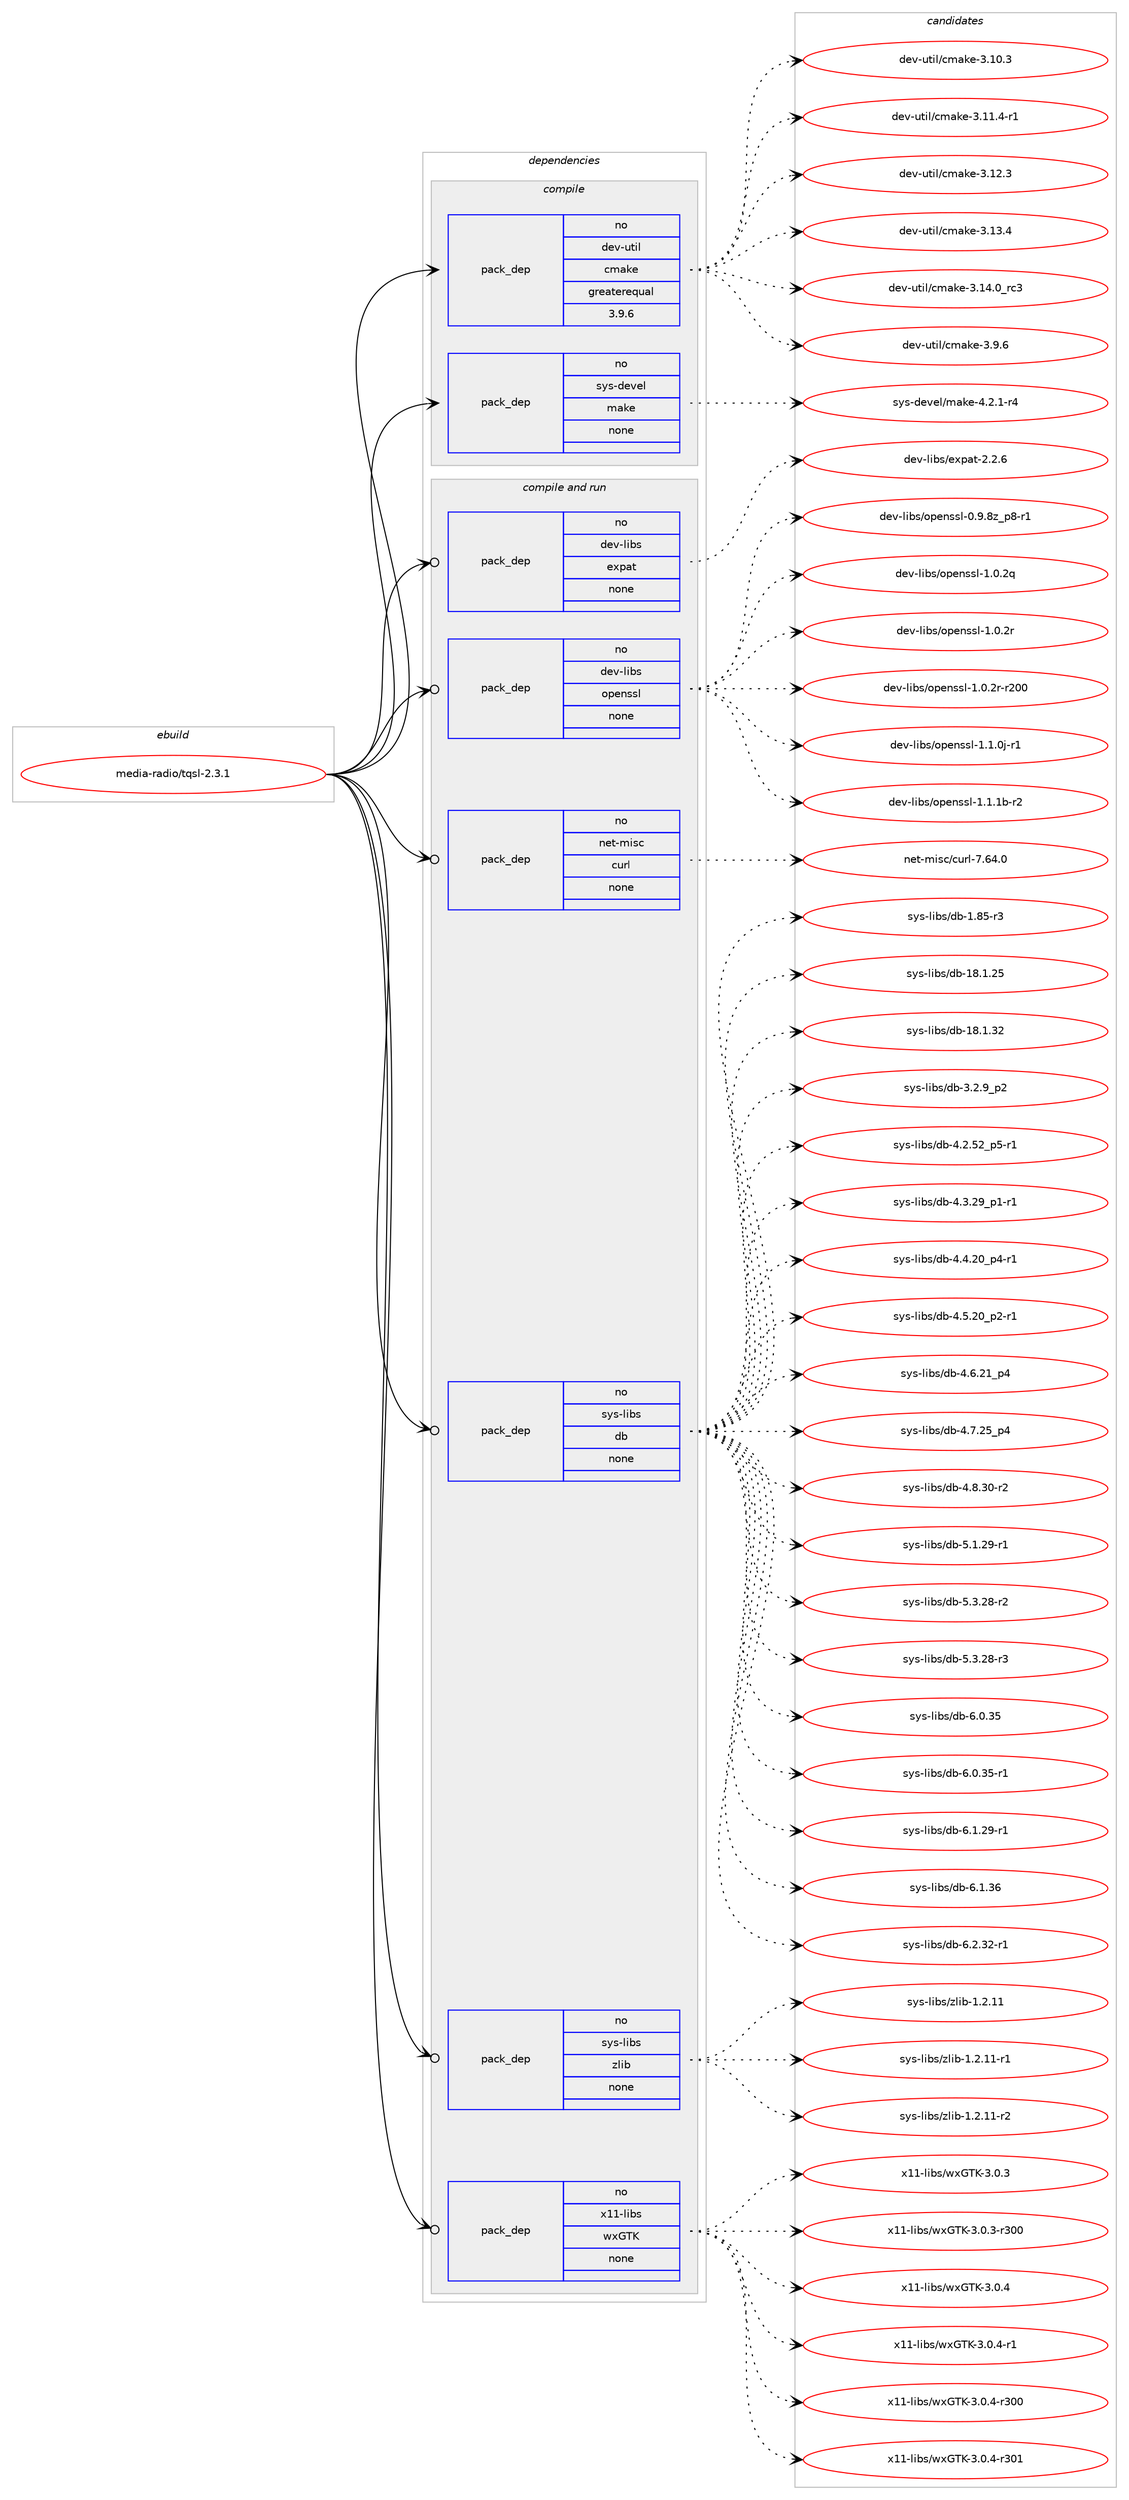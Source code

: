 digraph prolog {

# *************
# Graph options
# *************

newrank=true;
concentrate=true;
compound=true;
graph [rankdir=LR,fontname=Helvetica,fontsize=10,ranksep=1.5];#, ranksep=2.5, nodesep=0.2];
edge  [arrowhead=vee];
node  [fontname=Helvetica,fontsize=10];

# **********
# The ebuild
# **********

subgraph cluster_leftcol {
color=gray;
rank=same;
label=<<i>ebuild</i>>;
id [label="media-radio/tqsl-2.3.1", color=red, width=4, href="../media-radio/tqsl-2.3.1.svg"];
}

# ****************
# The dependencies
# ****************

subgraph cluster_midcol {
color=gray;
label=<<i>dependencies</i>>;
subgraph cluster_compile {
fillcolor="#eeeeee";
style=filled;
label=<<i>compile</i>>;
subgraph pack1160791 {
dependency1623586 [label=<<TABLE BORDER="0" CELLBORDER="1" CELLSPACING="0" CELLPADDING="4" WIDTH="220"><TR><TD ROWSPAN="6" CELLPADDING="30">pack_dep</TD></TR><TR><TD WIDTH="110">no</TD></TR><TR><TD>dev-util</TD></TR><TR><TD>cmake</TD></TR><TR><TD>greaterequal</TD></TR><TR><TD>3.9.6</TD></TR></TABLE>>, shape=none, color=blue];
}
id:e -> dependency1623586:w [weight=20,style="solid",arrowhead="vee"];
subgraph pack1160792 {
dependency1623587 [label=<<TABLE BORDER="0" CELLBORDER="1" CELLSPACING="0" CELLPADDING="4" WIDTH="220"><TR><TD ROWSPAN="6" CELLPADDING="30">pack_dep</TD></TR><TR><TD WIDTH="110">no</TD></TR><TR><TD>sys-devel</TD></TR><TR><TD>make</TD></TR><TR><TD>none</TD></TR><TR><TD></TD></TR></TABLE>>, shape=none, color=blue];
}
id:e -> dependency1623587:w [weight=20,style="solid",arrowhead="vee"];
}
subgraph cluster_compileandrun {
fillcolor="#eeeeee";
style=filled;
label=<<i>compile and run</i>>;
subgraph pack1160793 {
dependency1623588 [label=<<TABLE BORDER="0" CELLBORDER="1" CELLSPACING="0" CELLPADDING="4" WIDTH="220"><TR><TD ROWSPAN="6" CELLPADDING="30">pack_dep</TD></TR><TR><TD WIDTH="110">no</TD></TR><TR><TD>dev-libs</TD></TR><TR><TD>expat</TD></TR><TR><TD>none</TD></TR><TR><TD></TD></TR></TABLE>>, shape=none, color=blue];
}
id:e -> dependency1623588:w [weight=20,style="solid",arrowhead="odotvee"];
subgraph pack1160794 {
dependency1623589 [label=<<TABLE BORDER="0" CELLBORDER="1" CELLSPACING="0" CELLPADDING="4" WIDTH="220"><TR><TD ROWSPAN="6" CELLPADDING="30">pack_dep</TD></TR><TR><TD WIDTH="110">no</TD></TR><TR><TD>dev-libs</TD></TR><TR><TD>openssl</TD></TR><TR><TD>none</TD></TR><TR><TD></TD></TR></TABLE>>, shape=none, color=blue];
}
id:e -> dependency1623589:w [weight=20,style="solid",arrowhead="odotvee"];
subgraph pack1160795 {
dependency1623590 [label=<<TABLE BORDER="0" CELLBORDER="1" CELLSPACING="0" CELLPADDING="4" WIDTH="220"><TR><TD ROWSPAN="6" CELLPADDING="30">pack_dep</TD></TR><TR><TD WIDTH="110">no</TD></TR><TR><TD>net-misc</TD></TR><TR><TD>curl</TD></TR><TR><TD>none</TD></TR><TR><TD></TD></TR></TABLE>>, shape=none, color=blue];
}
id:e -> dependency1623590:w [weight=20,style="solid",arrowhead="odotvee"];
subgraph pack1160796 {
dependency1623591 [label=<<TABLE BORDER="0" CELLBORDER="1" CELLSPACING="0" CELLPADDING="4" WIDTH="220"><TR><TD ROWSPAN="6" CELLPADDING="30">pack_dep</TD></TR><TR><TD WIDTH="110">no</TD></TR><TR><TD>sys-libs</TD></TR><TR><TD>db</TD></TR><TR><TD>none</TD></TR><TR><TD></TD></TR></TABLE>>, shape=none, color=blue];
}
id:e -> dependency1623591:w [weight=20,style="solid",arrowhead="odotvee"];
subgraph pack1160797 {
dependency1623592 [label=<<TABLE BORDER="0" CELLBORDER="1" CELLSPACING="0" CELLPADDING="4" WIDTH="220"><TR><TD ROWSPAN="6" CELLPADDING="30">pack_dep</TD></TR><TR><TD WIDTH="110">no</TD></TR><TR><TD>sys-libs</TD></TR><TR><TD>zlib</TD></TR><TR><TD>none</TD></TR><TR><TD></TD></TR></TABLE>>, shape=none, color=blue];
}
id:e -> dependency1623592:w [weight=20,style="solid",arrowhead="odotvee"];
subgraph pack1160798 {
dependency1623593 [label=<<TABLE BORDER="0" CELLBORDER="1" CELLSPACING="0" CELLPADDING="4" WIDTH="220"><TR><TD ROWSPAN="6" CELLPADDING="30">pack_dep</TD></TR><TR><TD WIDTH="110">no</TD></TR><TR><TD>x11-libs</TD></TR><TR><TD>wxGTK</TD></TR><TR><TD>none</TD></TR><TR><TD></TD></TR></TABLE>>, shape=none, color=blue];
}
id:e -> dependency1623593:w [weight=20,style="solid",arrowhead="odotvee"];
}
subgraph cluster_run {
fillcolor="#eeeeee";
style=filled;
label=<<i>run</i>>;
}
}

# **************
# The candidates
# **************

subgraph cluster_choices {
rank=same;
color=gray;
label=<<i>candidates</i>>;

subgraph choice1160791 {
color=black;
nodesep=1;
choice1001011184511711610510847991099710710145514649484651 [label="dev-util/cmake-3.10.3", color=red, width=4,href="../dev-util/cmake-3.10.3.svg"];
choice10010111845117116105108479910997107101455146494946524511449 [label="dev-util/cmake-3.11.4-r1", color=red, width=4,href="../dev-util/cmake-3.11.4-r1.svg"];
choice1001011184511711610510847991099710710145514649504651 [label="dev-util/cmake-3.12.3", color=red, width=4,href="../dev-util/cmake-3.12.3.svg"];
choice1001011184511711610510847991099710710145514649514652 [label="dev-util/cmake-3.13.4", color=red, width=4,href="../dev-util/cmake-3.13.4.svg"];
choice1001011184511711610510847991099710710145514649524648951149951 [label="dev-util/cmake-3.14.0_rc3", color=red, width=4,href="../dev-util/cmake-3.14.0_rc3.svg"];
choice10010111845117116105108479910997107101455146574654 [label="dev-util/cmake-3.9.6", color=red, width=4,href="../dev-util/cmake-3.9.6.svg"];
dependency1623586:e -> choice1001011184511711610510847991099710710145514649484651:w [style=dotted,weight="100"];
dependency1623586:e -> choice10010111845117116105108479910997107101455146494946524511449:w [style=dotted,weight="100"];
dependency1623586:e -> choice1001011184511711610510847991099710710145514649504651:w [style=dotted,weight="100"];
dependency1623586:e -> choice1001011184511711610510847991099710710145514649514652:w [style=dotted,weight="100"];
dependency1623586:e -> choice1001011184511711610510847991099710710145514649524648951149951:w [style=dotted,weight="100"];
dependency1623586:e -> choice10010111845117116105108479910997107101455146574654:w [style=dotted,weight="100"];
}
subgraph choice1160792 {
color=black;
nodesep=1;
choice1151211154510010111810110847109971071014552465046494511452 [label="sys-devel/make-4.2.1-r4", color=red, width=4,href="../sys-devel/make-4.2.1-r4.svg"];
dependency1623587:e -> choice1151211154510010111810110847109971071014552465046494511452:w [style=dotted,weight="100"];
}
subgraph choice1160793 {
color=black;
nodesep=1;
choice10010111845108105981154710112011297116455046504654 [label="dev-libs/expat-2.2.6", color=red, width=4,href="../dev-libs/expat-2.2.6.svg"];
dependency1623588:e -> choice10010111845108105981154710112011297116455046504654:w [style=dotted,weight="100"];
}
subgraph choice1160794 {
color=black;
nodesep=1;
choice10010111845108105981154711111210111011511510845484657465612295112564511449 [label="dev-libs/openssl-0.9.8z_p8-r1", color=red, width=4,href="../dev-libs/openssl-0.9.8z_p8-r1.svg"];
choice100101118451081059811547111112101110115115108454946484650113 [label="dev-libs/openssl-1.0.2q", color=red, width=4,href="../dev-libs/openssl-1.0.2q.svg"];
choice100101118451081059811547111112101110115115108454946484650114 [label="dev-libs/openssl-1.0.2r", color=red, width=4,href="../dev-libs/openssl-1.0.2r.svg"];
choice10010111845108105981154711111210111011511510845494648465011445114504848 [label="dev-libs/openssl-1.0.2r-r200", color=red, width=4,href="../dev-libs/openssl-1.0.2r-r200.svg"];
choice1001011184510810598115471111121011101151151084549464946481064511449 [label="dev-libs/openssl-1.1.0j-r1", color=red, width=4,href="../dev-libs/openssl-1.1.0j-r1.svg"];
choice100101118451081059811547111112101110115115108454946494649984511450 [label="dev-libs/openssl-1.1.1b-r2", color=red, width=4,href="../dev-libs/openssl-1.1.1b-r2.svg"];
dependency1623589:e -> choice10010111845108105981154711111210111011511510845484657465612295112564511449:w [style=dotted,weight="100"];
dependency1623589:e -> choice100101118451081059811547111112101110115115108454946484650113:w [style=dotted,weight="100"];
dependency1623589:e -> choice100101118451081059811547111112101110115115108454946484650114:w [style=dotted,weight="100"];
dependency1623589:e -> choice10010111845108105981154711111210111011511510845494648465011445114504848:w [style=dotted,weight="100"];
dependency1623589:e -> choice1001011184510810598115471111121011101151151084549464946481064511449:w [style=dotted,weight="100"];
dependency1623589:e -> choice100101118451081059811547111112101110115115108454946494649984511450:w [style=dotted,weight="100"];
}
subgraph choice1160795 {
color=black;
nodesep=1;
choice1101011164510910511599479911711410845554654524648 [label="net-misc/curl-7.64.0", color=red, width=4,href="../net-misc/curl-7.64.0.svg"];
dependency1623590:e -> choice1101011164510910511599479911711410845554654524648:w [style=dotted,weight="100"];
}
subgraph choice1160796 {
color=black;
nodesep=1;
choice1151211154510810598115471009845494656534511451 [label="sys-libs/db-1.85-r3", color=red, width=4,href="../sys-libs/db-1.85-r3.svg"];
choice115121115451081059811547100984549564649465053 [label="sys-libs/db-18.1.25", color=red, width=4,href="../sys-libs/db-18.1.25.svg"];
choice115121115451081059811547100984549564649465150 [label="sys-libs/db-18.1.32", color=red, width=4,href="../sys-libs/db-18.1.32.svg"];
choice115121115451081059811547100984551465046579511250 [label="sys-libs/db-3.2.9_p2", color=red, width=4,href="../sys-libs/db-3.2.9_p2.svg"];
choice115121115451081059811547100984552465046535095112534511449 [label="sys-libs/db-4.2.52_p5-r1", color=red, width=4,href="../sys-libs/db-4.2.52_p5-r1.svg"];
choice115121115451081059811547100984552465146505795112494511449 [label="sys-libs/db-4.3.29_p1-r1", color=red, width=4,href="../sys-libs/db-4.3.29_p1-r1.svg"];
choice115121115451081059811547100984552465246504895112524511449 [label="sys-libs/db-4.4.20_p4-r1", color=red, width=4,href="../sys-libs/db-4.4.20_p4-r1.svg"];
choice115121115451081059811547100984552465346504895112504511449 [label="sys-libs/db-4.5.20_p2-r1", color=red, width=4,href="../sys-libs/db-4.5.20_p2-r1.svg"];
choice11512111545108105981154710098455246544650499511252 [label="sys-libs/db-4.6.21_p4", color=red, width=4,href="../sys-libs/db-4.6.21_p4.svg"];
choice11512111545108105981154710098455246554650539511252 [label="sys-libs/db-4.7.25_p4", color=red, width=4,href="../sys-libs/db-4.7.25_p4.svg"];
choice11512111545108105981154710098455246564651484511450 [label="sys-libs/db-4.8.30-r2", color=red, width=4,href="../sys-libs/db-4.8.30-r2.svg"];
choice11512111545108105981154710098455346494650574511449 [label="sys-libs/db-5.1.29-r1", color=red, width=4,href="../sys-libs/db-5.1.29-r1.svg"];
choice11512111545108105981154710098455346514650564511450 [label="sys-libs/db-5.3.28-r2", color=red, width=4,href="../sys-libs/db-5.3.28-r2.svg"];
choice11512111545108105981154710098455346514650564511451 [label="sys-libs/db-5.3.28-r3", color=red, width=4,href="../sys-libs/db-5.3.28-r3.svg"];
choice1151211154510810598115471009845544648465153 [label="sys-libs/db-6.0.35", color=red, width=4,href="../sys-libs/db-6.0.35.svg"];
choice11512111545108105981154710098455446484651534511449 [label="sys-libs/db-6.0.35-r1", color=red, width=4,href="../sys-libs/db-6.0.35-r1.svg"];
choice11512111545108105981154710098455446494650574511449 [label="sys-libs/db-6.1.29-r1", color=red, width=4,href="../sys-libs/db-6.1.29-r1.svg"];
choice1151211154510810598115471009845544649465154 [label="sys-libs/db-6.1.36", color=red, width=4,href="../sys-libs/db-6.1.36.svg"];
choice11512111545108105981154710098455446504651504511449 [label="sys-libs/db-6.2.32-r1", color=red, width=4,href="../sys-libs/db-6.2.32-r1.svg"];
dependency1623591:e -> choice1151211154510810598115471009845494656534511451:w [style=dotted,weight="100"];
dependency1623591:e -> choice115121115451081059811547100984549564649465053:w [style=dotted,weight="100"];
dependency1623591:e -> choice115121115451081059811547100984549564649465150:w [style=dotted,weight="100"];
dependency1623591:e -> choice115121115451081059811547100984551465046579511250:w [style=dotted,weight="100"];
dependency1623591:e -> choice115121115451081059811547100984552465046535095112534511449:w [style=dotted,weight="100"];
dependency1623591:e -> choice115121115451081059811547100984552465146505795112494511449:w [style=dotted,weight="100"];
dependency1623591:e -> choice115121115451081059811547100984552465246504895112524511449:w [style=dotted,weight="100"];
dependency1623591:e -> choice115121115451081059811547100984552465346504895112504511449:w [style=dotted,weight="100"];
dependency1623591:e -> choice11512111545108105981154710098455246544650499511252:w [style=dotted,weight="100"];
dependency1623591:e -> choice11512111545108105981154710098455246554650539511252:w [style=dotted,weight="100"];
dependency1623591:e -> choice11512111545108105981154710098455246564651484511450:w [style=dotted,weight="100"];
dependency1623591:e -> choice11512111545108105981154710098455346494650574511449:w [style=dotted,weight="100"];
dependency1623591:e -> choice11512111545108105981154710098455346514650564511450:w [style=dotted,weight="100"];
dependency1623591:e -> choice11512111545108105981154710098455346514650564511451:w [style=dotted,weight="100"];
dependency1623591:e -> choice1151211154510810598115471009845544648465153:w [style=dotted,weight="100"];
dependency1623591:e -> choice11512111545108105981154710098455446484651534511449:w [style=dotted,weight="100"];
dependency1623591:e -> choice11512111545108105981154710098455446494650574511449:w [style=dotted,weight="100"];
dependency1623591:e -> choice1151211154510810598115471009845544649465154:w [style=dotted,weight="100"];
dependency1623591:e -> choice11512111545108105981154710098455446504651504511449:w [style=dotted,weight="100"];
}
subgraph choice1160797 {
color=black;
nodesep=1;
choice1151211154510810598115471221081059845494650464949 [label="sys-libs/zlib-1.2.11", color=red, width=4,href="../sys-libs/zlib-1.2.11.svg"];
choice11512111545108105981154712210810598454946504649494511449 [label="sys-libs/zlib-1.2.11-r1", color=red, width=4,href="../sys-libs/zlib-1.2.11-r1.svg"];
choice11512111545108105981154712210810598454946504649494511450 [label="sys-libs/zlib-1.2.11-r2", color=red, width=4,href="../sys-libs/zlib-1.2.11-r2.svg"];
dependency1623592:e -> choice1151211154510810598115471221081059845494650464949:w [style=dotted,weight="100"];
dependency1623592:e -> choice11512111545108105981154712210810598454946504649494511449:w [style=dotted,weight="100"];
dependency1623592:e -> choice11512111545108105981154712210810598454946504649494511450:w [style=dotted,weight="100"];
}
subgraph choice1160798 {
color=black;
nodesep=1;
choice1204949451081059811547119120718475455146484651 [label="x11-libs/wxGTK-3.0.3", color=red, width=4,href="../x11-libs/wxGTK-3.0.3.svg"];
choice120494945108105981154711912071847545514648465145114514848 [label="x11-libs/wxGTK-3.0.3-r300", color=red, width=4,href="../x11-libs/wxGTK-3.0.3-r300.svg"];
choice1204949451081059811547119120718475455146484652 [label="x11-libs/wxGTK-3.0.4", color=red, width=4,href="../x11-libs/wxGTK-3.0.4.svg"];
choice12049494510810598115471191207184754551464846524511449 [label="x11-libs/wxGTK-3.0.4-r1", color=red, width=4,href="../x11-libs/wxGTK-3.0.4-r1.svg"];
choice120494945108105981154711912071847545514648465245114514848 [label="x11-libs/wxGTK-3.0.4-r300", color=red, width=4,href="../x11-libs/wxGTK-3.0.4-r300.svg"];
choice120494945108105981154711912071847545514648465245114514849 [label="x11-libs/wxGTK-3.0.4-r301", color=red, width=4,href="../x11-libs/wxGTK-3.0.4-r301.svg"];
dependency1623593:e -> choice1204949451081059811547119120718475455146484651:w [style=dotted,weight="100"];
dependency1623593:e -> choice120494945108105981154711912071847545514648465145114514848:w [style=dotted,weight="100"];
dependency1623593:e -> choice1204949451081059811547119120718475455146484652:w [style=dotted,weight="100"];
dependency1623593:e -> choice12049494510810598115471191207184754551464846524511449:w [style=dotted,weight="100"];
dependency1623593:e -> choice120494945108105981154711912071847545514648465245114514848:w [style=dotted,weight="100"];
dependency1623593:e -> choice120494945108105981154711912071847545514648465245114514849:w [style=dotted,weight="100"];
}
}

}
